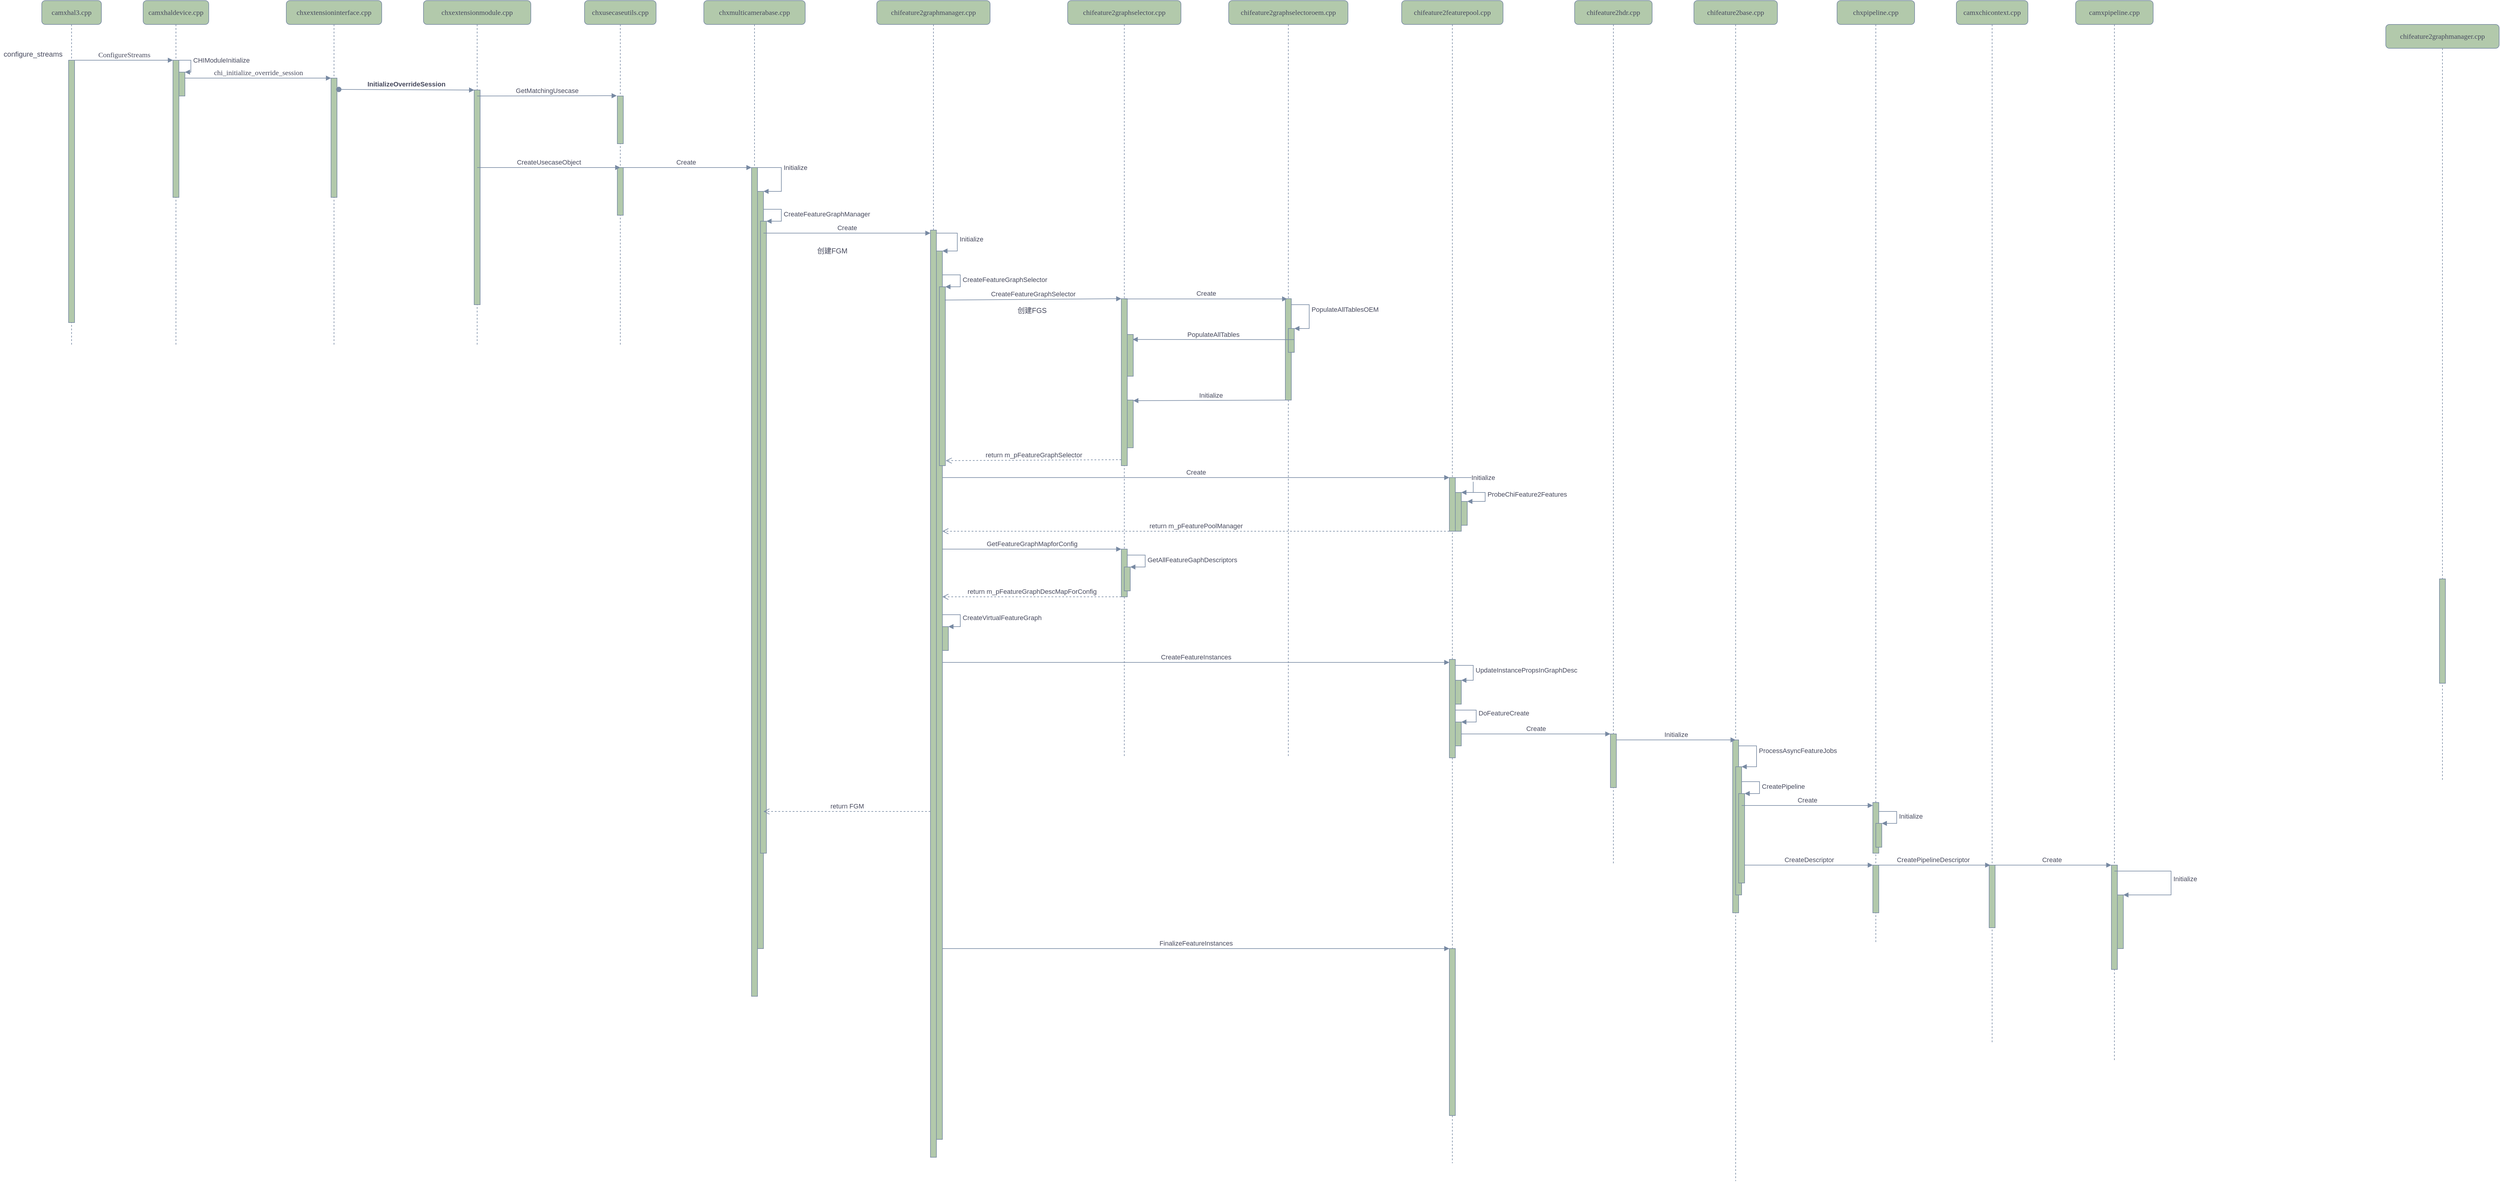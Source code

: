 <mxfile version="14.7.0" type="github">
  <diagram name="Page-1" id="13e1069c-82ec-6db2-03f1-153e76fe0fe0">
    <mxGraphModel dx="4026" dy="1912" grid="1" gridSize="10" guides="1" tooltips="1" connect="1" arrows="1" fold="1" page="0" pageScale="1" pageWidth="1100" pageHeight="850" math="0" shadow="0">
      <root>
        <mxCell id="0" />
        <mxCell id="1" parent="0" />
        <mxCell id="7baba1c4bc27f4b0-2" value="camxhaldevice.cpp" style="shape=umlLifeline;perimeter=lifelinePerimeter;whiteSpace=wrap;html=1;container=1;collapsible=0;recursiveResize=0;outlineConnect=0;rounded=1;shadow=0;comic=0;labelBackgroundColor=none;strokeWidth=1;fontFamily=Verdana;fontSize=12;align=center;fillColor=#B2C9AB;strokeColor=#788AA3;fontColor=#46495D;" parent="1" vertex="1">
          <mxGeometry x="160" y="80" width="110" height="580" as="geometry" />
        </mxCell>
        <mxCell id="7baba1c4bc27f4b0-10" value="" style="html=1;points=[];perimeter=orthogonalPerimeter;rounded=0;shadow=0;comic=0;labelBackgroundColor=none;strokeWidth=1;fontFamily=Verdana;fontSize=12;align=center;fillColor=#B2C9AB;strokeColor=#788AA3;fontColor=#46495D;" parent="7baba1c4bc27f4b0-2" vertex="1">
          <mxGeometry x="50" y="100" width="10" height="230" as="geometry" />
        </mxCell>
        <mxCell id="ibQGJqlAU9jTsbNS9SOp-7" value="" style="html=1;points=[];perimeter=orthogonalPerimeter;rounded=0;sketch=0;fontColor=#46495D;strokeColor=#788AA3;fillColor=#B2C9AB;" vertex="1" parent="7baba1c4bc27f4b0-2">
          <mxGeometry x="60" y="120" width="10" height="40" as="geometry" />
        </mxCell>
        <mxCell id="ibQGJqlAU9jTsbNS9SOp-8" value="CHIModuleInitialize" style="edgeStyle=orthogonalEdgeStyle;html=1;align=left;spacingLeft=2;endArrow=block;rounded=0;entryX=1;entryY=0;fontColor=#46495D;strokeColor=#788AA3;fillColor=#B2C9AB;" edge="1" target="ibQGJqlAU9jTsbNS9SOp-7" parent="7baba1c4bc27f4b0-2">
          <mxGeometry relative="1" as="geometry">
            <mxPoint x="50" y="100" as="sourcePoint" />
            <Array as="points">
              <mxPoint x="80" y="100" />
            </Array>
          </mxGeometry>
        </mxCell>
        <mxCell id="7baba1c4bc27f4b0-3" value="chxextensioninterface.cpp" style="shape=umlLifeline;perimeter=lifelinePerimeter;whiteSpace=wrap;html=1;container=1;collapsible=0;recursiveResize=0;outlineConnect=0;rounded=1;shadow=0;comic=0;labelBackgroundColor=none;strokeWidth=1;fontFamily=Verdana;fontSize=12;align=center;fillColor=#B2C9AB;strokeColor=#788AA3;fontColor=#46495D;" parent="1" vertex="1">
          <mxGeometry x="400" y="80" width="160" height="580" as="geometry" />
        </mxCell>
        <mxCell id="7baba1c4bc27f4b0-13" value="" style="html=1;points=[];perimeter=orthogonalPerimeter;rounded=0;shadow=0;comic=0;labelBackgroundColor=none;strokeWidth=1;fontFamily=Verdana;fontSize=12;align=center;fillColor=#B2C9AB;strokeColor=#788AA3;fontColor=#46495D;" parent="7baba1c4bc27f4b0-3" vertex="1">
          <mxGeometry x="75" y="130" width="10" height="200" as="geometry" />
        </mxCell>
        <mxCell id="7baba1c4bc27f4b0-5" value="chxusecaseutils.cpp" style="shape=umlLifeline;perimeter=lifelinePerimeter;whiteSpace=wrap;html=1;container=1;collapsible=0;recursiveResize=0;outlineConnect=0;rounded=1;shadow=0;comic=0;labelBackgroundColor=none;strokeWidth=1;fontFamily=Verdana;fontSize=12;align=center;fillColor=#B2C9AB;strokeColor=#788AA3;fontColor=#46495D;" parent="1" vertex="1">
          <mxGeometry x="900" y="80" width="120" height="580" as="geometry" />
        </mxCell>
        <mxCell id="ibQGJqlAU9jTsbNS9SOp-12" value="" style="html=1;points=[];perimeter=orthogonalPerimeter;rounded=0;sketch=0;fontColor=#46495D;strokeColor=#788AA3;fillColor=#B2C9AB;" vertex="1" parent="7baba1c4bc27f4b0-5">
          <mxGeometry x="55" y="160" width="10" height="80" as="geometry" />
        </mxCell>
        <mxCell id="ibQGJqlAU9jTsbNS9SOp-15" value="" style="html=1;points=[];perimeter=orthogonalPerimeter;rounded=0;sketch=0;fontColor=#46495D;strokeColor=#788AA3;fillColor=#B2C9AB;" vertex="1" parent="7baba1c4bc27f4b0-5">
          <mxGeometry x="55" y="280" width="10" height="80" as="geometry" />
        </mxCell>
        <mxCell id="7baba1c4bc27f4b0-6" value="chxmulticamerabase.cpp" style="shape=umlLifeline;perimeter=lifelinePerimeter;whiteSpace=wrap;html=1;container=1;collapsible=0;recursiveResize=0;outlineConnect=0;rounded=1;shadow=0;comic=0;labelBackgroundColor=none;strokeWidth=1;fontFamily=Verdana;fontSize=12;align=center;fillColor=#B2C9AB;strokeColor=#788AA3;fontColor=#46495D;" parent="1" vertex="1">
          <mxGeometry x="1100" y="80" width="170" height="1670" as="geometry" />
        </mxCell>
        <mxCell id="ibQGJqlAU9jTsbNS9SOp-17" value="" style="html=1;points=[];perimeter=orthogonalPerimeter;rounded=0;sketch=0;fontColor=#46495D;strokeColor=#788AA3;fillColor=#B2C9AB;" vertex="1" parent="7baba1c4bc27f4b0-6">
          <mxGeometry x="80" y="280" width="10" height="1390" as="geometry" />
        </mxCell>
        <mxCell id="ibQGJqlAU9jTsbNS9SOp-20" value="" style="html=1;points=[];perimeter=orthogonalPerimeter;rounded=0;sketch=0;fontColor=#46495D;strokeColor=#788AA3;fillColor=#B2C9AB;" vertex="1" parent="7baba1c4bc27f4b0-6">
          <mxGeometry x="90" y="320" width="10" height="1270" as="geometry" />
        </mxCell>
        <mxCell id="ibQGJqlAU9jTsbNS9SOp-21" value="Initialize" style="edgeStyle=orthogonalEdgeStyle;html=1;align=left;spacingLeft=2;endArrow=block;rounded=0;entryX=1;entryY=0;fontColor=#46495D;strokeColor=#788AA3;fillColor=#B2C9AB;" edge="1" target="ibQGJqlAU9jTsbNS9SOp-20" parent="7baba1c4bc27f4b0-6">
          <mxGeometry relative="1" as="geometry">
            <mxPoint x="90" y="310" as="sourcePoint" />
            <Array as="points">
              <mxPoint x="90" y="280" />
              <mxPoint x="130" y="280" />
              <mxPoint x="130" y="320" />
            </Array>
          </mxGeometry>
        </mxCell>
        <mxCell id="ibQGJqlAU9jTsbNS9SOp-23" value="" style="html=1;points=[];perimeter=orthogonalPerimeter;rounded=0;sketch=0;fontColor=#46495D;strokeColor=#788AA3;fillColor=#B2C9AB;" vertex="1" parent="7baba1c4bc27f4b0-6">
          <mxGeometry x="95" y="370" width="10" height="1060" as="geometry" />
        </mxCell>
        <mxCell id="ibQGJqlAU9jTsbNS9SOp-24" value="CreateFeatureGraphManager" style="edgeStyle=orthogonalEdgeStyle;html=1;align=left;spacingLeft=2;endArrow=block;rounded=0;entryX=1;entryY=0;fontColor=#46495D;strokeColor=#788AA3;fillColor=#B2C9AB;" edge="1" target="ibQGJqlAU9jTsbNS9SOp-23" parent="7baba1c4bc27f4b0-6">
          <mxGeometry relative="1" as="geometry">
            <mxPoint x="100" y="350" as="sourcePoint" />
            <Array as="points">
              <mxPoint x="130" y="350" />
            </Array>
          </mxGeometry>
        </mxCell>
        <mxCell id="7baba1c4bc27f4b0-7" value="chifeature2graphmanager.cpp" style="shape=umlLifeline;perimeter=lifelinePerimeter;whiteSpace=wrap;html=1;container=1;collapsible=0;recursiveResize=0;outlineConnect=0;rounded=1;shadow=0;comic=0;labelBackgroundColor=none;strokeWidth=1;fontFamily=Verdana;fontSize=12;align=center;fillColor=#B2C9AB;strokeColor=#788AA3;fontColor=#46495D;" parent="1" vertex="1">
          <mxGeometry x="1390" y="80" width="190" height="1940" as="geometry" />
        </mxCell>
        <mxCell id="ibQGJqlAU9jTsbNS9SOp-25" value="" style="html=1;points=[];perimeter=orthogonalPerimeter;rounded=0;sketch=0;fontColor=#46495D;strokeColor=#788AA3;fillColor=#B2C9AB;" vertex="1" parent="7baba1c4bc27f4b0-7">
          <mxGeometry x="90" y="385" width="10" height="1555" as="geometry" />
        </mxCell>
        <mxCell id="ibQGJqlAU9jTsbNS9SOp-27" value="" style="html=1;points=[];perimeter=orthogonalPerimeter;rounded=0;sketch=0;fontColor=#46495D;strokeColor=#788AA3;fillColor=#B2C9AB;" vertex="1" parent="7baba1c4bc27f4b0-7">
          <mxGeometry x="100" y="420" width="10" height="1490" as="geometry" />
        </mxCell>
        <mxCell id="ibQGJqlAU9jTsbNS9SOp-28" value="Initialize" style="edgeStyle=orthogonalEdgeStyle;html=1;align=left;spacingLeft=2;endArrow=block;rounded=0;entryX=1;entryY=0;fontColor=#46495D;strokeColor=#788AA3;fillColor=#B2C9AB;" edge="1" target="ibQGJqlAU9jTsbNS9SOp-27" parent="7baba1c4bc27f4b0-7">
          <mxGeometry relative="1" as="geometry">
            <mxPoint x="100" y="390" as="sourcePoint" />
            <Array as="points">
              <mxPoint x="135" y="390" />
              <mxPoint x="135" y="420" />
            </Array>
          </mxGeometry>
        </mxCell>
        <mxCell id="ibQGJqlAU9jTsbNS9SOp-31" value="" style="html=1;points=[];perimeter=orthogonalPerimeter;rounded=0;sketch=0;fontColor=#46495D;strokeColor=#788AA3;fillColor=#B2C9AB;" vertex="1" parent="7baba1c4bc27f4b0-7">
          <mxGeometry x="105" y="480" width="10" height="300" as="geometry" />
        </mxCell>
        <mxCell id="ibQGJqlAU9jTsbNS9SOp-32" value="CreateFeatureGraphSelector" style="edgeStyle=orthogonalEdgeStyle;html=1;align=left;spacingLeft=2;endArrow=block;rounded=0;entryX=1;entryY=0;fontColor=#46495D;strokeColor=#788AA3;fillColor=#B2C9AB;" edge="1" target="ibQGJqlAU9jTsbNS9SOp-31" parent="7baba1c4bc27f4b0-7">
          <mxGeometry relative="1" as="geometry">
            <mxPoint x="110" y="460" as="sourcePoint" />
            <Array as="points">
              <mxPoint x="140" y="460" />
            </Array>
          </mxGeometry>
        </mxCell>
        <mxCell id="ibQGJqlAU9jTsbNS9SOp-73" value="" style="html=1;points=[];perimeter=orthogonalPerimeter;rounded=0;sketch=0;fontColor=#46495D;strokeColor=#788AA3;fillColor=#B2C9AB;" vertex="1" parent="7baba1c4bc27f4b0-7">
          <mxGeometry x="110" y="1050" width="10" height="40" as="geometry" />
        </mxCell>
        <mxCell id="ibQGJqlAU9jTsbNS9SOp-74" value="CreateVirtualFeatureGraph" style="edgeStyle=orthogonalEdgeStyle;html=1;align=left;spacingLeft=2;endArrow=block;rounded=0;entryX=1;entryY=0;fontColor=#46495D;strokeColor=#788AA3;fillColor=#B2C9AB;" edge="1" target="ibQGJqlAU9jTsbNS9SOp-73" parent="7baba1c4bc27f4b0-7">
          <mxGeometry relative="1" as="geometry">
            <mxPoint x="110" y="1030" as="sourcePoint" />
            <Array as="points">
              <mxPoint x="140" y="1030" />
              <mxPoint x="140" y="1050" />
            </Array>
          </mxGeometry>
        </mxCell>
        <mxCell id="7baba1c4bc27f4b0-8" value="camxhal3.cpp" style="shape=umlLifeline;perimeter=lifelinePerimeter;whiteSpace=wrap;html=1;container=1;collapsible=0;recursiveResize=0;outlineConnect=0;rounded=1;shadow=0;comic=0;labelBackgroundColor=none;strokeWidth=1;fontFamily=Verdana;fontSize=12;align=center;fillColor=#B2C9AB;strokeColor=#788AA3;fontColor=#46495D;" parent="1" vertex="1">
          <mxGeometry x="-10" y="80" width="100" height="580" as="geometry" />
        </mxCell>
        <mxCell id="7baba1c4bc27f4b0-9" value="" style="html=1;points=[];perimeter=orthogonalPerimeter;rounded=0;shadow=0;comic=0;labelBackgroundColor=none;strokeWidth=1;fontFamily=Verdana;fontSize=12;align=center;fillColor=#B2C9AB;strokeColor=#788AA3;fontColor=#46495D;" parent="7baba1c4bc27f4b0-8" vertex="1">
          <mxGeometry x="45" y="100" width="10" height="440" as="geometry" />
        </mxCell>
        <mxCell id="7baba1c4bc27f4b0-11" value="ConfigureStreams" style="html=1;verticalAlign=bottom;endArrow=block;entryX=0;entryY=0;labelBackgroundColor=none;fontFamily=Verdana;fontSize=12;edgeStyle=elbowEdgeStyle;elbow=vertical;strokeColor=#788AA3;fontColor=#46495D;" parent="1" source="7baba1c4bc27f4b0-9" target="7baba1c4bc27f4b0-10" edge="1">
          <mxGeometry relative="1" as="geometry">
            <mxPoint x="220" y="190" as="sourcePoint" />
          </mxGeometry>
        </mxCell>
        <mxCell id="7baba1c4bc27f4b0-14" value="chi_initialize_override_session" style="html=1;verticalAlign=bottom;endArrow=block;entryX=0;entryY=0;labelBackgroundColor=none;fontFamily=Verdana;fontSize=12;elbow=vertical;strokeColor=#788AA3;fontColor=#46495D;" parent="1" target="7baba1c4bc27f4b0-13" edge="1">
          <mxGeometry relative="1" as="geometry">
            <mxPoint x="230" y="210" as="sourcePoint" />
          </mxGeometry>
        </mxCell>
        <mxCell id="ibQGJqlAU9jTsbNS9SOp-2" value="configure_streams" style="text;html=1;align=center;verticalAlign=middle;resizable=0;points=[];autosize=1;strokeColor=none;fontColor=#46495D;" vertex="1" parent="1">
          <mxGeometry x="-80" y="160" width="110" height="20" as="geometry" />
        </mxCell>
        <mxCell id="7baba1c4bc27f4b0-4" value="chxextensionmodule.cpp" style="shape=umlLifeline;perimeter=lifelinePerimeter;whiteSpace=wrap;html=1;container=1;collapsible=0;recursiveResize=0;outlineConnect=0;rounded=1;shadow=0;comic=0;labelBackgroundColor=none;strokeWidth=1;fontFamily=Verdana;fontSize=12;align=center;fillColor=#B2C9AB;strokeColor=#788AA3;fontColor=#46495D;" parent="1" vertex="1">
          <mxGeometry x="630" y="80" width="180" height="580" as="geometry" />
        </mxCell>
        <mxCell id="ibQGJqlAU9jTsbNS9SOp-11" style="edgeStyle=none;rounded=1;sketch=0;orthogonalLoop=1;jettySize=auto;html=1;fontColor=#46495D;strokeColor=#788AA3;fillColor=#B2C9AB;" edge="1" parent="7baba1c4bc27f4b0-4" source="ibQGJqlAU9jTsbNS9SOp-10" target="7baba1c4bc27f4b0-4">
          <mxGeometry relative="1" as="geometry" />
        </mxCell>
        <mxCell id="ibQGJqlAU9jTsbNS9SOp-10" value="" style="html=1;points=[];perimeter=orthogonalPerimeter;rounded=0;sketch=0;fontColor=#46495D;strokeColor=#788AA3;fillColor=#B2C9AB;" vertex="1" parent="7baba1c4bc27f4b0-4">
          <mxGeometry x="85" y="150" width="10" height="360" as="geometry" />
        </mxCell>
        <mxCell id="ibQGJqlAU9jTsbNS9SOp-9" value="&lt;b&gt;InitializeOverrideSession&lt;/b&gt;" style="html=1;verticalAlign=bottom;startArrow=oval;startFill=1;endArrow=block;startSize=8;fontColor=#46495D;strokeColor=#788AA3;fillColor=#B2C9AB;" edge="1" parent="1" target="ibQGJqlAU9jTsbNS9SOp-10">
          <mxGeometry width="60" relative="1" as="geometry">
            <mxPoint x="488" y="229" as="sourcePoint" />
            <mxPoint x="740" y="380" as="targetPoint" />
          </mxGeometry>
        </mxCell>
        <mxCell id="ibQGJqlAU9jTsbNS9SOp-14" value="GetMatchingUsecase" style="html=1;verticalAlign=bottom;endArrow=block;fontColor=#46495D;strokeColor=#788AA3;fillColor=#B2C9AB;entryX=-0.1;entryY=-0.006;entryDx=0;entryDy=0;entryPerimeter=0;" edge="1" parent="1" target="ibQGJqlAU9jTsbNS9SOp-12">
          <mxGeometry width="80" relative="1" as="geometry">
            <mxPoint x="720" y="240" as="sourcePoint" />
            <mxPoint x="1120" y="380" as="targetPoint" />
          </mxGeometry>
        </mxCell>
        <mxCell id="ibQGJqlAU9jTsbNS9SOp-16" value="CreateUsecaseObject" style="html=1;verticalAlign=bottom;endArrow=block;fontColor=#46495D;strokeColor=#788AA3;fillColor=#B2C9AB;" edge="1" parent="1" source="7baba1c4bc27f4b0-4">
          <mxGeometry width="80" relative="1" as="geometry">
            <mxPoint x="880" y="360" as="sourcePoint" />
            <mxPoint x="960" y="360" as="targetPoint" />
          </mxGeometry>
        </mxCell>
        <mxCell id="ibQGJqlAU9jTsbNS9SOp-19" value="Create" style="html=1;verticalAlign=bottom;endArrow=block;fontColor=#46495D;strokeColor=#788AA3;fillColor=#B2C9AB;" edge="1" parent="1" source="7baba1c4bc27f4b0-5">
          <mxGeometry width="80" relative="1" as="geometry">
            <mxPoint x="1100" y="360" as="sourcePoint" />
            <mxPoint x="1180" y="360" as="targetPoint" />
          </mxGeometry>
        </mxCell>
        <mxCell id="ibQGJqlAU9jTsbNS9SOp-26" value="Create" style="html=1;verticalAlign=bottom;endArrow=block;fontColor=#46495D;strokeColor=#788AA3;fillColor=#B2C9AB;" edge="1" parent="1">
          <mxGeometry width="80" relative="1" as="geometry">
            <mxPoint x="1200" y="470" as="sourcePoint" />
            <mxPoint x="1480" y="470" as="targetPoint" />
          </mxGeometry>
        </mxCell>
        <mxCell id="ibQGJqlAU9jTsbNS9SOp-34" value="chifeature2graphselector.cpp" style="shape=umlLifeline;perimeter=lifelinePerimeter;whiteSpace=wrap;html=1;container=1;collapsible=0;recursiveResize=0;outlineConnect=0;rounded=1;shadow=0;comic=0;labelBackgroundColor=none;strokeWidth=1;fontFamily=Verdana;fontSize=12;align=center;fillColor=#B2C9AB;strokeColor=#788AA3;fontColor=#46495D;" vertex="1" parent="1">
          <mxGeometry x="1710" y="80" width="190" height="1270" as="geometry" />
        </mxCell>
        <mxCell id="ibQGJqlAU9jTsbNS9SOp-35" value="" style="html=1;points=[];perimeter=orthogonalPerimeter;rounded=0;sketch=0;fontColor=#46495D;strokeColor=#788AA3;fillColor=#B2C9AB;" vertex="1" parent="ibQGJqlAU9jTsbNS9SOp-34">
          <mxGeometry x="90" y="500" width="10" height="280" as="geometry" />
        </mxCell>
        <mxCell id="ibQGJqlAU9jTsbNS9SOp-55" value="" style="html=1;points=[];perimeter=orthogonalPerimeter;rounded=0;sketch=0;fontColor=#46495D;strokeColor=#788AA3;fillColor=#B2C9AB;" vertex="1" parent="ibQGJqlAU9jTsbNS9SOp-34">
          <mxGeometry x="100" y="560" width="10" height="70" as="geometry" />
        </mxCell>
        <mxCell id="ibQGJqlAU9jTsbNS9SOp-56" value="" style="html=1;points=[];perimeter=orthogonalPerimeter;rounded=0;sketch=0;fontColor=#46495D;strokeColor=#788AA3;fillColor=#B2C9AB;" vertex="1" parent="ibQGJqlAU9jTsbNS9SOp-34">
          <mxGeometry x="100" y="670" width="10" height="80" as="geometry" />
        </mxCell>
        <mxCell id="ibQGJqlAU9jTsbNS9SOp-68" value="" style="html=1;points=[];perimeter=orthogonalPerimeter;rounded=0;sketch=0;fontColor=#46495D;strokeColor=#788AA3;fillColor=#B2C9AB;" vertex="1" parent="ibQGJqlAU9jTsbNS9SOp-34">
          <mxGeometry x="90" y="920" width="10" height="80" as="geometry" />
        </mxCell>
        <mxCell id="ibQGJqlAU9jTsbNS9SOp-70" value="" style="html=1;points=[];perimeter=orthogonalPerimeter;rounded=0;sketch=0;fontColor=#46495D;strokeColor=#788AA3;fillColor=#B2C9AB;" vertex="1" parent="ibQGJqlAU9jTsbNS9SOp-34">
          <mxGeometry x="95" y="950" width="10" height="40" as="geometry" />
        </mxCell>
        <mxCell id="ibQGJqlAU9jTsbNS9SOp-71" value="GetAllFeatureGaphDescriptors" style="edgeStyle=orthogonalEdgeStyle;html=1;align=left;spacingLeft=2;endArrow=block;rounded=0;entryX=1;entryY=0;fontColor=#46495D;strokeColor=#788AA3;fillColor=#B2C9AB;" edge="1" target="ibQGJqlAU9jTsbNS9SOp-70" parent="ibQGJqlAU9jTsbNS9SOp-34">
          <mxGeometry relative="1" as="geometry">
            <mxPoint x="100" y="930" as="sourcePoint" />
            <Array as="points">
              <mxPoint x="130" y="930" />
              <mxPoint x="130" y="950" />
            </Array>
          </mxGeometry>
        </mxCell>
        <mxCell id="ibQGJqlAU9jTsbNS9SOp-41" value="chifeature2graphselectoroem.cpp" style="shape=umlLifeline;perimeter=lifelinePerimeter;whiteSpace=wrap;html=1;container=1;collapsible=0;recursiveResize=0;outlineConnect=0;rounded=1;shadow=0;comic=0;labelBackgroundColor=none;strokeWidth=1;fontFamily=Verdana;fontSize=12;align=center;fillColor=#B2C9AB;strokeColor=#788AA3;fontColor=#46495D;" vertex="1" parent="1">
          <mxGeometry x="1980" y="80" width="200" height="1270" as="geometry" />
        </mxCell>
        <mxCell id="ibQGJqlAU9jTsbNS9SOp-42" value="" style="html=1;points=[];perimeter=orthogonalPerimeter;rounded=0;sketch=0;fontColor=#46495D;strokeColor=#788AA3;fillColor=#B2C9AB;" vertex="1" parent="ibQGJqlAU9jTsbNS9SOp-41">
          <mxGeometry x="95" y="500" width="10" height="170" as="geometry" />
        </mxCell>
        <mxCell id="ibQGJqlAU9jTsbNS9SOp-49" value="" style="html=1;points=[];perimeter=orthogonalPerimeter;rounded=0;sketch=0;fontColor=#46495D;strokeColor=#788AA3;fillColor=#B2C9AB;" vertex="1" parent="ibQGJqlAU9jTsbNS9SOp-41">
          <mxGeometry x="100" y="550" width="10" height="40" as="geometry" />
        </mxCell>
        <mxCell id="ibQGJqlAU9jTsbNS9SOp-50" value="PopulateAllTablesOEM" style="edgeStyle=orthogonalEdgeStyle;html=1;align=left;spacingLeft=2;endArrow=block;rounded=0;entryX=1;entryY=0;fontColor=#46495D;strokeColor=#788AA3;fillColor=#B2C9AB;" edge="1" target="ibQGJqlAU9jTsbNS9SOp-49" parent="ibQGJqlAU9jTsbNS9SOp-41">
          <mxGeometry relative="1" as="geometry">
            <mxPoint x="105" y="530" as="sourcePoint" />
            <Array as="points">
              <mxPoint x="105" y="510" />
              <mxPoint x="135" y="510" />
              <mxPoint x="135" y="550" />
            </Array>
          </mxGeometry>
        </mxCell>
        <mxCell id="ibQGJqlAU9jTsbNS9SOp-44" value="chifeature2featurepool.cpp" style="shape=umlLifeline;perimeter=lifelinePerimeter;whiteSpace=wrap;html=1;container=1;collapsible=0;recursiveResize=0;outlineConnect=0;rounded=1;shadow=0;comic=0;labelBackgroundColor=none;strokeWidth=1;fontFamily=Verdana;fontSize=12;align=center;fillColor=#B2C9AB;strokeColor=#788AA3;fontColor=#46495D;" vertex="1" parent="1">
          <mxGeometry x="2270" y="80" width="170" height="1950" as="geometry" />
        </mxCell>
        <mxCell id="ibQGJqlAU9jTsbNS9SOp-45" value="" style="html=1;points=[];perimeter=orthogonalPerimeter;rounded=0;sketch=0;fontColor=#46495D;strokeColor=#788AA3;fillColor=#B2C9AB;" vertex="1" parent="ibQGJqlAU9jTsbNS9SOp-44">
          <mxGeometry x="80" y="800" width="10" height="90" as="geometry" />
        </mxCell>
        <mxCell id="ibQGJqlAU9jTsbNS9SOp-65" value="" style="html=1;points=[];perimeter=orthogonalPerimeter;rounded=0;sketch=0;fontColor=#46495D;strokeColor=#788AA3;fillColor=#B2C9AB;" vertex="1" parent="ibQGJqlAU9jTsbNS9SOp-44">
          <mxGeometry x="90" y="825" width="10" height="65" as="geometry" />
        </mxCell>
        <mxCell id="ibQGJqlAU9jTsbNS9SOp-66" value="Initialize" style="edgeStyle=orthogonalEdgeStyle;html=1;align=left;spacingLeft=2;endArrow=block;rounded=0;entryX=1;entryY=0;fontColor=#46495D;strokeColor=#788AA3;fillColor=#B2C9AB;" edge="1" target="ibQGJqlAU9jTsbNS9SOp-65" parent="ibQGJqlAU9jTsbNS9SOp-44">
          <mxGeometry relative="1" as="geometry">
            <mxPoint x="90" y="830" as="sourcePoint" />
            <Array as="points">
              <mxPoint x="90" y="800" />
              <mxPoint x="120" y="800" />
              <mxPoint x="120" y="825" />
            </Array>
          </mxGeometry>
        </mxCell>
        <mxCell id="ibQGJqlAU9jTsbNS9SOp-75" value="" style="html=1;points=[];perimeter=orthogonalPerimeter;rounded=0;sketch=0;fontColor=#46495D;strokeColor=#788AA3;fillColor=#B2C9AB;" vertex="1" parent="ibQGJqlAU9jTsbNS9SOp-44">
          <mxGeometry x="80" y="1105" width="10" height="165" as="geometry" />
        </mxCell>
        <mxCell id="ibQGJqlAU9jTsbNS9SOp-77" value="" style="html=1;points=[];perimeter=orthogonalPerimeter;rounded=0;sketch=0;fontColor=#46495D;strokeColor=#788AA3;fillColor=#B2C9AB;" vertex="1" parent="ibQGJqlAU9jTsbNS9SOp-44">
          <mxGeometry x="90" y="1140" width="10" height="40" as="geometry" />
        </mxCell>
        <mxCell id="ibQGJqlAU9jTsbNS9SOp-78" value="UpdateInstancePropsInGraphDesc" style="edgeStyle=orthogonalEdgeStyle;html=1;align=left;spacingLeft=2;endArrow=block;rounded=0;entryX=1;entryY=0;fontColor=#46495D;strokeColor=#788AA3;fillColor=#B2C9AB;" edge="1" target="ibQGJqlAU9jTsbNS9SOp-77" parent="ibQGJqlAU9jTsbNS9SOp-44">
          <mxGeometry relative="1" as="geometry">
            <mxPoint x="90" y="1115" as="sourcePoint" />
            <Array as="points">
              <mxPoint x="120" y="1115" />
            </Array>
          </mxGeometry>
        </mxCell>
        <mxCell id="ibQGJqlAU9jTsbNS9SOp-83" value="" style="html=1;points=[];perimeter=orthogonalPerimeter;rounded=0;sketch=0;fontColor=#46495D;strokeColor=#788AA3;fillColor=#B2C9AB;" vertex="1" parent="ibQGJqlAU9jTsbNS9SOp-44">
          <mxGeometry x="80" y="1590" width="10" height="280" as="geometry" />
        </mxCell>
        <mxCell id="ibQGJqlAU9jTsbNS9SOp-47" value="CreateFeatureGraphSelector" style="html=1;verticalAlign=bottom;endArrow=block;fontColor=#46495D;strokeColor=#788AA3;fillColor=#B2C9AB;exitX=0.9;exitY=0.074;exitDx=0;exitDy=0;exitPerimeter=0;" edge="1" parent="1" source="ibQGJqlAU9jTsbNS9SOp-31">
          <mxGeometry width="80" relative="1" as="geometry">
            <mxPoint x="1510" y="580" as="sourcePoint" />
            <mxPoint x="1800" y="580" as="targetPoint" />
          </mxGeometry>
        </mxCell>
        <mxCell id="ibQGJqlAU9jTsbNS9SOp-48" value="Create" style="html=1;verticalAlign=bottom;endArrow=block;fontColor=#46495D;strokeColor=#788AA3;fillColor=#B2C9AB;entryX=0.317;entryY=0.002;entryDx=0;entryDy=0;entryPerimeter=0;" edge="1" parent="1" source="ibQGJqlAU9jTsbNS9SOp-34" target="ibQGJqlAU9jTsbNS9SOp-42">
          <mxGeometry width="80" relative="1" as="geometry">
            <mxPoint x="2040" y="580" as="sourcePoint" />
            <mxPoint x="2120" y="580" as="targetPoint" />
          </mxGeometry>
        </mxCell>
        <mxCell id="ibQGJqlAU9jTsbNS9SOp-54" value="PopulateAllTables" style="html=1;verticalAlign=bottom;endArrow=block;fontColor=#46495D;strokeColor=#788AA3;fillColor=#B2C9AB;exitX=0.983;exitY=0.467;exitDx=0;exitDy=0;exitPerimeter=0;entryX=0.9;entryY=0.119;entryDx=0;entryDy=0;entryPerimeter=0;" edge="1" parent="1" source="ibQGJqlAU9jTsbNS9SOp-49" target="ibQGJqlAU9jTsbNS9SOp-55">
          <mxGeometry width="80" relative="1" as="geometry">
            <mxPoint x="2070" y="650" as="sourcePoint" />
            <mxPoint x="1820" y="649" as="targetPoint" />
          </mxGeometry>
        </mxCell>
        <mxCell id="ibQGJqlAU9jTsbNS9SOp-57" value="Initialize" style="html=1;verticalAlign=bottom;endArrow=block;fontColor=#46495D;strokeColor=#788AA3;fillColor=#B2C9AB;exitX=0.983;exitY=0.467;exitDx=0;exitDy=0;exitPerimeter=0;" edge="1" parent="1">
          <mxGeometry width="80" relative="1" as="geometry">
            <mxPoint x="2080.83" y="750.0" as="sourcePoint" />
            <mxPoint x="1820" y="751" as="targetPoint" />
          </mxGeometry>
        </mxCell>
        <mxCell id="ibQGJqlAU9jTsbNS9SOp-58" value="return m_pFeatureGraphSelector" style="html=1;verticalAlign=bottom;endArrow=open;dashed=1;endSize=8;fontColor=#46495D;strokeColor=#788AA3;fillColor=#B2C9AB;entryX=1.067;entryY=0.972;entryDx=0;entryDy=0;entryPerimeter=0;" edge="1" parent="1" target="ibQGJqlAU9jTsbNS9SOp-31">
          <mxGeometry relative="1" as="geometry">
            <mxPoint x="1800" y="850" as="sourcePoint" />
            <mxPoint x="1510" y="850" as="targetPoint" />
          </mxGeometry>
        </mxCell>
        <mxCell id="ibQGJqlAU9jTsbNS9SOp-60" value="chifeature2hdr.cpp" style="shape=umlLifeline;perimeter=lifelinePerimeter;whiteSpace=wrap;html=1;container=1;collapsible=0;recursiveResize=0;outlineConnect=0;rounded=1;shadow=0;comic=0;labelBackgroundColor=none;strokeWidth=1;fontFamily=Verdana;fontSize=12;align=center;fillColor=#B2C9AB;strokeColor=#788AA3;fontColor=#46495D;" vertex="1" parent="1">
          <mxGeometry x="2560" y="80" width="130" height="1450" as="geometry" />
        </mxCell>
        <mxCell id="ibQGJqlAU9jTsbNS9SOp-61" value="" style="html=1;points=[];perimeter=orthogonalPerimeter;rounded=0;sketch=0;fontColor=#46495D;strokeColor=#788AA3;fillColor=#B2C9AB;" vertex="1" parent="ibQGJqlAU9jTsbNS9SOp-60">
          <mxGeometry x="60" y="1230" width="10" height="90" as="geometry" />
        </mxCell>
        <mxCell id="ibQGJqlAU9jTsbNS9SOp-62" value="Create" style="html=1;verticalAlign=bottom;endArrow=block;fontColor=#46495D;strokeColor=#788AA3;fillColor=#B2C9AB;" edge="1" parent="1">
          <mxGeometry width="80" relative="1" as="geometry">
            <mxPoint x="1500" y="880" as="sourcePoint" />
            <mxPoint x="2350" y="880" as="targetPoint" />
          </mxGeometry>
        </mxCell>
        <mxCell id="ibQGJqlAU9jTsbNS9SOp-67" value="return m_pFeaturePoolManager" style="html=1;verticalAlign=bottom;endArrow=open;dashed=1;endSize=8;fontColor=#46495D;strokeColor=#788AA3;fillColor=#B2C9AB;" edge="1" parent="1">
          <mxGeometry relative="1" as="geometry">
            <mxPoint x="2350" y="970" as="sourcePoint" />
            <mxPoint x="1500" y="970" as="targetPoint" />
          </mxGeometry>
        </mxCell>
        <mxCell id="ibQGJqlAU9jTsbNS9SOp-69" value="GetFeatureGraphMapforConfig" style="html=1;verticalAlign=bottom;endArrow=block;fontColor=#46495D;strokeColor=#788AA3;fillColor=#B2C9AB;" edge="1" parent="1">
          <mxGeometry width="80" relative="1" as="geometry">
            <mxPoint x="1500" y="1000" as="sourcePoint" />
            <mxPoint x="1800" y="1000" as="targetPoint" />
          </mxGeometry>
        </mxCell>
        <mxCell id="ibQGJqlAU9jTsbNS9SOp-72" value="return m_pFeatureGraphDescMapForConfig" style="html=1;verticalAlign=bottom;endArrow=open;dashed=1;endSize=8;fontColor=#46495D;strokeColor=#788AA3;fillColor=#B2C9AB;" edge="1" parent="1" target="ibQGJqlAU9jTsbNS9SOp-27">
          <mxGeometry relative="1" as="geometry">
            <mxPoint x="1800" y="1080" as="sourcePoint" />
            <mxPoint x="1720" y="1080" as="targetPoint" />
          </mxGeometry>
        </mxCell>
        <mxCell id="ibQGJqlAU9jTsbNS9SOp-76" value="CreateFeatureInstances" style="html=1;verticalAlign=bottom;endArrow=block;fontColor=#46495D;strokeColor=#788AA3;fillColor=#B2C9AB;" edge="1" parent="1" source="ibQGJqlAU9jTsbNS9SOp-27">
          <mxGeometry width="80" relative="1" as="geometry">
            <mxPoint x="2270" y="1190" as="sourcePoint" />
            <mxPoint x="2350" y="1190" as="targetPoint" />
          </mxGeometry>
        </mxCell>
        <mxCell id="ibQGJqlAU9jTsbNS9SOp-79" value="" style="html=1;points=[];perimeter=orthogonalPerimeter;rounded=0;sketch=0;fontColor=#46495D;strokeColor=#788AA3;fillColor=#B2C9AB;" vertex="1" parent="1">
          <mxGeometry x="2360" y="1290" width="10" height="40" as="geometry" />
        </mxCell>
        <mxCell id="ibQGJqlAU9jTsbNS9SOp-80" value="DoFeatureCreate" style="edgeStyle=orthogonalEdgeStyle;html=1;align=left;spacingLeft=2;endArrow=block;rounded=0;entryX=1;entryY=0;fontColor=#46495D;strokeColor=#788AA3;fillColor=#B2C9AB;exitX=1;exitY=0.515;exitDx=0;exitDy=0;exitPerimeter=0;" edge="1" target="ibQGJqlAU9jTsbNS9SOp-79" parent="1" source="ibQGJqlAU9jTsbNS9SOp-75">
          <mxGeometry relative="1" as="geometry">
            <mxPoint x="2365" y="1270" as="sourcePoint" />
            <Array as="points">
              <mxPoint x="2395" y="1270" />
              <mxPoint x="2395" y="1290" />
            </Array>
          </mxGeometry>
        </mxCell>
        <mxCell id="ibQGJqlAU9jTsbNS9SOp-81" value="" style="html=1;points=[];perimeter=orthogonalPerimeter;rounded=0;sketch=0;fontColor=#46495D;strokeColor=#788AA3;fillColor=#B2C9AB;" vertex="1" parent="1">
          <mxGeometry x="2370" y="920" width="10" height="40" as="geometry" />
        </mxCell>
        <mxCell id="ibQGJqlAU9jTsbNS9SOp-82" value="ProbeChiFeature2Features" style="edgeStyle=orthogonalEdgeStyle;html=1;align=left;spacingLeft=2;endArrow=block;rounded=0;entryX=1;entryY=0;fontColor=#46495D;strokeColor=#788AA3;fillColor=#B2C9AB;exitX=1;exitY=0;exitDx=0;exitDy=0;exitPerimeter=0;" edge="1" target="ibQGJqlAU9jTsbNS9SOp-81" parent="1" source="ibQGJqlAU9jTsbNS9SOp-65">
          <mxGeometry relative="1" as="geometry">
            <mxPoint x="2445" y="905" as="sourcePoint" />
            <Array as="points">
              <mxPoint x="2410" y="905" />
              <mxPoint x="2410" y="920" />
            </Array>
          </mxGeometry>
        </mxCell>
        <mxCell id="ibQGJqlAU9jTsbNS9SOp-84" value="FinalizeFeatureInstances" style="html=1;verticalAlign=bottom;endArrow=block;fontColor=#46495D;strokeColor=#788AA3;fillColor=#B2C9AB;" edge="1" parent="1">
          <mxGeometry width="80" relative="1" as="geometry">
            <mxPoint x="1500" y="1670" as="sourcePoint" />
            <mxPoint x="2350" y="1670" as="targetPoint" />
          </mxGeometry>
        </mxCell>
        <mxCell id="ibQGJqlAU9jTsbNS9SOp-85" value="chifeature2base.cpp" style="shape=umlLifeline;perimeter=lifelinePerimeter;whiteSpace=wrap;html=1;container=1;collapsible=0;recursiveResize=0;outlineConnect=0;rounded=1;shadow=0;comic=0;labelBackgroundColor=none;strokeWidth=1;fontFamily=Verdana;fontSize=12;align=center;fillColor=#B2C9AB;strokeColor=#788AA3;fontColor=#46495D;" vertex="1" parent="1">
          <mxGeometry x="2760" y="80" width="140" height="1980" as="geometry" />
        </mxCell>
        <mxCell id="ibQGJqlAU9jTsbNS9SOp-86" value="" style="html=1;points=[];perimeter=orthogonalPerimeter;rounded=0;sketch=0;fontColor=#46495D;strokeColor=#788AA3;fillColor=#B2C9AB;" vertex="1" parent="ibQGJqlAU9jTsbNS9SOp-85">
          <mxGeometry x="65" y="1240" width="10" height="290" as="geometry" />
        </mxCell>
        <mxCell id="ibQGJqlAU9jTsbNS9SOp-91" value="" style="html=1;points=[];perimeter=orthogonalPerimeter;rounded=0;sketch=0;fontColor=#46495D;strokeColor=#788AA3;fillColor=#B2C9AB;" vertex="1" parent="ibQGJqlAU9jTsbNS9SOp-85">
          <mxGeometry x="70" y="1285" width="10" height="215" as="geometry" />
        </mxCell>
        <mxCell id="ibQGJqlAU9jTsbNS9SOp-92" value="ProcessAsyncFeatureJobs" style="edgeStyle=orthogonalEdgeStyle;html=1;align=left;spacingLeft=2;endArrow=block;rounded=0;entryX=1;entryY=0;fontColor=#46495D;strokeColor=#788AA3;fillColor=#B2C9AB;" edge="1" target="ibQGJqlAU9jTsbNS9SOp-91" parent="ibQGJqlAU9jTsbNS9SOp-85">
          <mxGeometry relative="1" as="geometry">
            <mxPoint x="75" y="1265" as="sourcePoint" />
            <Array as="points">
              <mxPoint x="75" y="1250" />
              <mxPoint x="105" y="1250" />
              <mxPoint x="105" y="1285" />
            </Array>
          </mxGeometry>
        </mxCell>
        <mxCell id="ibQGJqlAU9jTsbNS9SOp-93" value="" style="html=1;points=[];perimeter=orthogonalPerimeter;rounded=0;sketch=0;fontColor=#46495D;strokeColor=#788AA3;fillColor=#B2C9AB;" vertex="1" parent="ibQGJqlAU9jTsbNS9SOp-85">
          <mxGeometry x="75" y="1330" width="10" height="150" as="geometry" />
        </mxCell>
        <mxCell id="ibQGJqlAU9jTsbNS9SOp-94" value="CreatePipeline" style="edgeStyle=orthogonalEdgeStyle;html=1;align=left;spacingLeft=2;endArrow=block;rounded=0;entryX=1;entryY=0;fontColor=#46495D;strokeColor=#788AA3;fillColor=#B2C9AB;" edge="1" target="ibQGJqlAU9jTsbNS9SOp-93" parent="ibQGJqlAU9jTsbNS9SOp-85">
          <mxGeometry relative="1" as="geometry">
            <mxPoint x="80" y="1310" as="sourcePoint" />
            <Array as="points">
              <mxPoint x="110" y="1310" />
            </Array>
          </mxGeometry>
        </mxCell>
        <mxCell id="ibQGJqlAU9jTsbNS9SOp-87" value="chxpipeline.cpp" style="shape=umlLifeline;perimeter=lifelinePerimeter;whiteSpace=wrap;html=1;container=1;collapsible=0;recursiveResize=0;outlineConnect=0;rounded=1;shadow=0;comic=0;labelBackgroundColor=none;strokeWidth=1;fontFamily=Verdana;fontSize=12;align=center;fillColor=#B2C9AB;strokeColor=#788AA3;fontColor=#46495D;" vertex="1" parent="1">
          <mxGeometry x="3000" y="80" width="130" height="1580" as="geometry" />
        </mxCell>
        <mxCell id="ibQGJqlAU9jTsbNS9SOp-88" value="" style="html=1;points=[];perimeter=orthogonalPerimeter;rounded=0;sketch=0;fontColor=#46495D;strokeColor=#788AA3;fillColor=#B2C9AB;" vertex="1" parent="ibQGJqlAU9jTsbNS9SOp-87">
          <mxGeometry x="60" y="1345" width="10" height="85" as="geometry" />
        </mxCell>
        <mxCell id="ibQGJqlAU9jTsbNS9SOp-98" value="" style="html=1;points=[];perimeter=orthogonalPerimeter;rounded=0;sketch=0;fontColor=#46495D;strokeColor=#788AA3;fillColor=#B2C9AB;" vertex="1" parent="ibQGJqlAU9jTsbNS9SOp-87">
          <mxGeometry x="65" y="1380" width="10" height="40" as="geometry" />
        </mxCell>
        <mxCell id="ibQGJqlAU9jTsbNS9SOp-99" value="Initialize" style="edgeStyle=orthogonalEdgeStyle;html=1;align=left;spacingLeft=2;endArrow=block;rounded=0;entryX=1;entryY=0;fontColor=#46495D;strokeColor=#788AA3;fillColor=#B2C9AB;" edge="1" target="ibQGJqlAU9jTsbNS9SOp-98" parent="ibQGJqlAU9jTsbNS9SOp-87">
          <mxGeometry relative="1" as="geometry">
            <mxPoint x="70" y="1360" as="sourcePoint" />
            <Array as="points">
              <mxPoint x="100" y="1360" />
            </Array>
          </mxGeometry>
        </mxCell>
        <mxCell id="ibQGJqlAU9jTsbNS9SOp-100" value="" style="html=1;points=[];perimeter=orthogonalPerimeter;rounded=0;sketch=0;fontColor=#46495D;strokeColor=#788AA3;fillColor=#B2C9AB;" vertex="1" parent="ibQGJqlAU9jTsbNS9SOp-87">
          <mxGeometry x="60" y="1450" width="10" height="80" as="geometry" />
        </mxCell>
        <mxCell id="ibQGJqlAU9jTsbNS9SOp-89" value="Create" style="html=1;verticalAlign=bottom;endArrow=block;fontColor=#46495D;strokeColor=#788AA3;fillColor=#B2C9AB;" edge="1" parent="1" source="ibQGJqlAU9jTsbNS9SOp-79">
          <mxGeometry width="80" relative="1" as="geometry">
            <mxPoint x="2600" y="1309.58" as="sourcePoint" />
            <mxPoint x="2620" y="1310" as="targetPoint" />
          </mxGeometry>
        </mxCell>
        <mxCell id="ibQGJqlAU9jTsbNS9SOp-90" value="Initialize" style="html=1;verticalAlign=bottom;endArrow=block;fontColor=#46495D;strokeColor=#788AA3;fillColor=#B2C9AB;" edge="1" parent="1" source="ibQGJqlAU9jTsbNS9SOp-61">
          <mxGeometry width="80" relative="1" as="geometry">
            <mxPoint x="2633" y="1320" as="sourcePoint" />
            <mxPoint x="2830" y="1320" as="targetPoint" />
          </mxGeometry>
        </mxCell>
        <mxCell id="ibQGJqlAU9jTsbNS9SOp-95" value="chifeature2graphmanager.cpp" style="shape=umlLifeline;perimeter=lifelinePerimeter;whiteSpace=wrap;html=1;container=1;collapsible=0;recursiveResize=0;outlineConnect=0;rounded=1;shadow=0;comic=0;labelBackgroundColor=none;strokeWidth=1;fontFamily=Verdana;fontSize=12;align=center;fillColor=#B2C9AB;strokeColor=#788AA3;fontColor=#46495D;" vertex="1" parent="1">
          <mxGeometry x="3920" y="120" width="190" height="1270" as="geometry" />
        </mxCell>
        <mxCell id="ibQGJqlAU9jTsbNS9SOp-96" value="" style="html=1;points=[];perimeter=orthogonalPerimeter;rounded=0;sketch=0;fontColor=#46495D;strokeColor=#788AA3;fillColor=#B2C9AB;" vertex="1" parent="ibQGJqlAU9jTsbNS9SOp-95">
          <mxGeometry x="90" y="930" width="10" height="175" as="geometry" />
        </mxCell>
        <mxCell id="ibQGJqlAU9jTsbNS9SOp-97" value="Create" style="html=1;verticalAlign=bottom;endArrow=block;fontColor=#46495D;strokeColor=#788AA3;fillColor=#B2C9AB;" edge="1" parent="1">
          <mxGeometry width="80" relative="1" as="geometry">
            <mxPoint x="2840" y="1430" as="sourcePoint" />
            <mxPoint x="3060" y="1430" as="targetPoint" />
          </mxGeometry>
        </mxCell>
        <mxCell id="ibQGJqlAU9jTsbNS9SOp-101" value="CreateDescriptor" style="html=1;verticalAlign=bottom;endArrow=block;fontColor=#46495D;strokeColor=#788AA3;fillColor=#B2C9AB;" edge="1" parent="1" source="ibQGJqlAU9jTsbNS9SOp-93">
          <mxGeometry width="80" relative="1" as="geometry">
            <mxPoint x="2980" y="1530" as="sourcePoint" />
            <mxPoint x="3060" y="1530" as="targetPoint" />
          </mxGeometry>
        </mxCell>
        <mxCell id="ibQGJqlAU9jTsbNS9SOp-102" value="创建FGS" style="text;html=1;align=center;verticalAlign=middle;resizable=0;points=[];autosize=1;strokeColor=none;fontColor=#46495D;" vertex="1" parent="1">
          <mxGeometry x="1620" y="590" width="60" height="20" as="geometry" />
        </mxCell>
        <mxCell id="ibQGJqlAU9jTsbNS9SOp-103" value="创建FGM" style="text;html=1;align=center;verticalAlign=middle;resizable=0;points=[];autosize=1;strokeColor=none;fontColor=#46495D;" vertex="1" parent="1">
          <mxGeometry x="1280" y="490" width="70" height="20" as="geometry" />
        </mxCell>
        <mxCell id="ibQGJqlAU9jTsbNS9SOp-104" value="camxchicontext.cpp" style="shape=umlLifeline;perimeter=lifelinePerimeter;whiteSpace=wrap;html=1;container=1;collapsible=0;recursiveResize=0;outlineConnect=0;rounded=1;shadow=0;comic=0;labelBackgroundColor=none;strokeWidth=1;fontFamily=Verdana;fontSize=12;align=center;fillColor=#B2C9AB;strokeColor=#788AA3;fontColor=#46495D;" vertex="1" parent="1">
          <mxGeometry x="3200" y="80" width="120" height="1750" as="geometry" />
        </mxCell>
        <mxCell id="ibQGJqlAU9jTsbNS9SOp-105" value="" style="html=1;points=[];perimeter=orthogonalPerimeter;rounded=0;sketch=0;fontColor=#46495D;strokeColor=#788AA3;fillColor=#B2C9AB;" vertex="1" parent="ibQGJqlAU9jTsbNS9SOp-104">
          <mxGeometry x="55" y="1450" width="10" height="105" as="geometry" />
        </mxCell>
        <mxCell id="ibQGJqlAU9jTsbNS9SOp-106" value="CreatePipelineDescriptor" style="html=1;verticalAlign=bottom;endArrow=block;fontColor=#46495D;strokeColor=#788AA3;fillColor=#B2C9AB;entryX=0.19;entryY=0;entryDx=0;entryDy=0;entryPerimeter=0;" edge="1" parent="1" source="ibQGJqlAU9jTsbNS9SOp-87" target="ibQGJqlAU9jTsbNS9SOp-105">
          <mxGeometry width="80" relative="1" as="geometry">
            <mxPoint x="3170" y="1530" as="sourcePoint" />
            <mxPoint x="3250" y="1530" as="targetPoint" />
          </mxGeometry>
        </mxCell>
        <mxCell id="ibQGJqlAU9jTsbNS9SOp-107" value="camxpipeline.cpp" style="shape=umlLifeline;perimeter=lifelinePerimeter;whiteSpace=wrap;html=1;container=1;collapsible=0;recursiveResize=0;outlineConnect=0;rounded=1;shadow=0;comic=0;labelBackgroundColor=none;strokeWidth=1;fontFamily=Verdana;fontSize=12;align=center;fillColor=#B2C9AB;strokeColor=#788AA3;fontColor=#46495D;" vertex="1" parent="1">
          <mxGeometry x="3400" y="80" width="130" height="1780" as="geometry" />
        </mxCell>
        <mxCell id="ibQGJqlAU9jTsbNS9SOp-108" value="" style="html=1;points=[];perimeter=orthogonalPerimeter;rounded=0;sketch=0;fontColor=#46495D;strokeColor=#788AA3;fillColor=#B2C9AB;" vertex="1" parent="ibQGJqlAU9jTsbNS9SOp-107">
          <mxGeometry x="60" y="1450" width="10" height="175" as="geometry" />
        </mxCell>
        <mxCell id="ibQGJqlAU9jTsbNS9SOp-109" value="Create" style="html=1;verticalAlign=bottom;endArrow=block;fontColor=#46495D;strokeColor=#788AA3;fillColor=#B2C9AB;" edge="1" parent="1" source="ibQGJqlAU9jTsbNS9SOp-104">
          <mxGeometry width="80" relative="1" as="geometry">
            <mxPoint x="3380" y="1530" as="sourcePoint" />
            <mxPoint x="3460" y="1530" as="targetPoint" />
          </mxGeometry>
        </mxCell>
        <mxCell id="ibQGJqlAU9jTsbNS9SOp-110" value="" style="html=1;points=[];perimeter=orthogonalPerimeter;rounded=0;sketch=0;fontColor=#46495D;strokeColor=#788AA3;fillColor=#B2C9AB;" vertex="1" parent="1">
          <mxGeometry x="3470" y="1580" width="10" height="90" as="geometry" />
        </mxCell>
        <mxCell id="ibQGJqlAU9jTsbNS9SOp-111" value="Initialize" style="edgeStyle=orthogonalEdgeStyle;html=1;align=left;spacingLeft=2;endArrow=block;rounded=0;entryX=1;entryY=0;fontColor=#46495D;strokeColor=#788AA3;fillColor=#B2C9AB;" edge="1" target="ibQGJqlAU9jTsbNS9SOp-110" parent="1">
          <mxGeometry relative="1" as="geometry">
            <mxPoint x="3465" y="1540" as="sourcePoint" />
            <Array as="points">
              <mxPoint x="3560" y="1540" />
              <mxPoint x="3560" y="1580" />
            </Array>
          </mxGeometry>
        </mxCell>
        <mxCell id="ibQGJqlAU9jTsbNS9SOp-112" value="return FGM " style="html=1;verticalAlign=bottom;endArrow=open;dashed=1;endSize=8;fontColor=#46495D;strokeColor=#788AA3;fillColor=#B2C9AB;entryX=0.5;entryY=0.934;entryDx=0;entryDy=0;entryPerimeter=0;" edge="1" parent="1" target="ibQGJqlAU9jTsbNS9SOp-23">
          <mxGeometry relative="1" as="geometry">
            <mxPoint x="1480" y="1440" as="sourcePoint" />
            <mxPoint x="1400" y="1440" as="targetPoint" />
          </mxGeometry>
        </mxCell>
      </root>
    </mxGraphModel>
  </diagram>
</mxfile>

